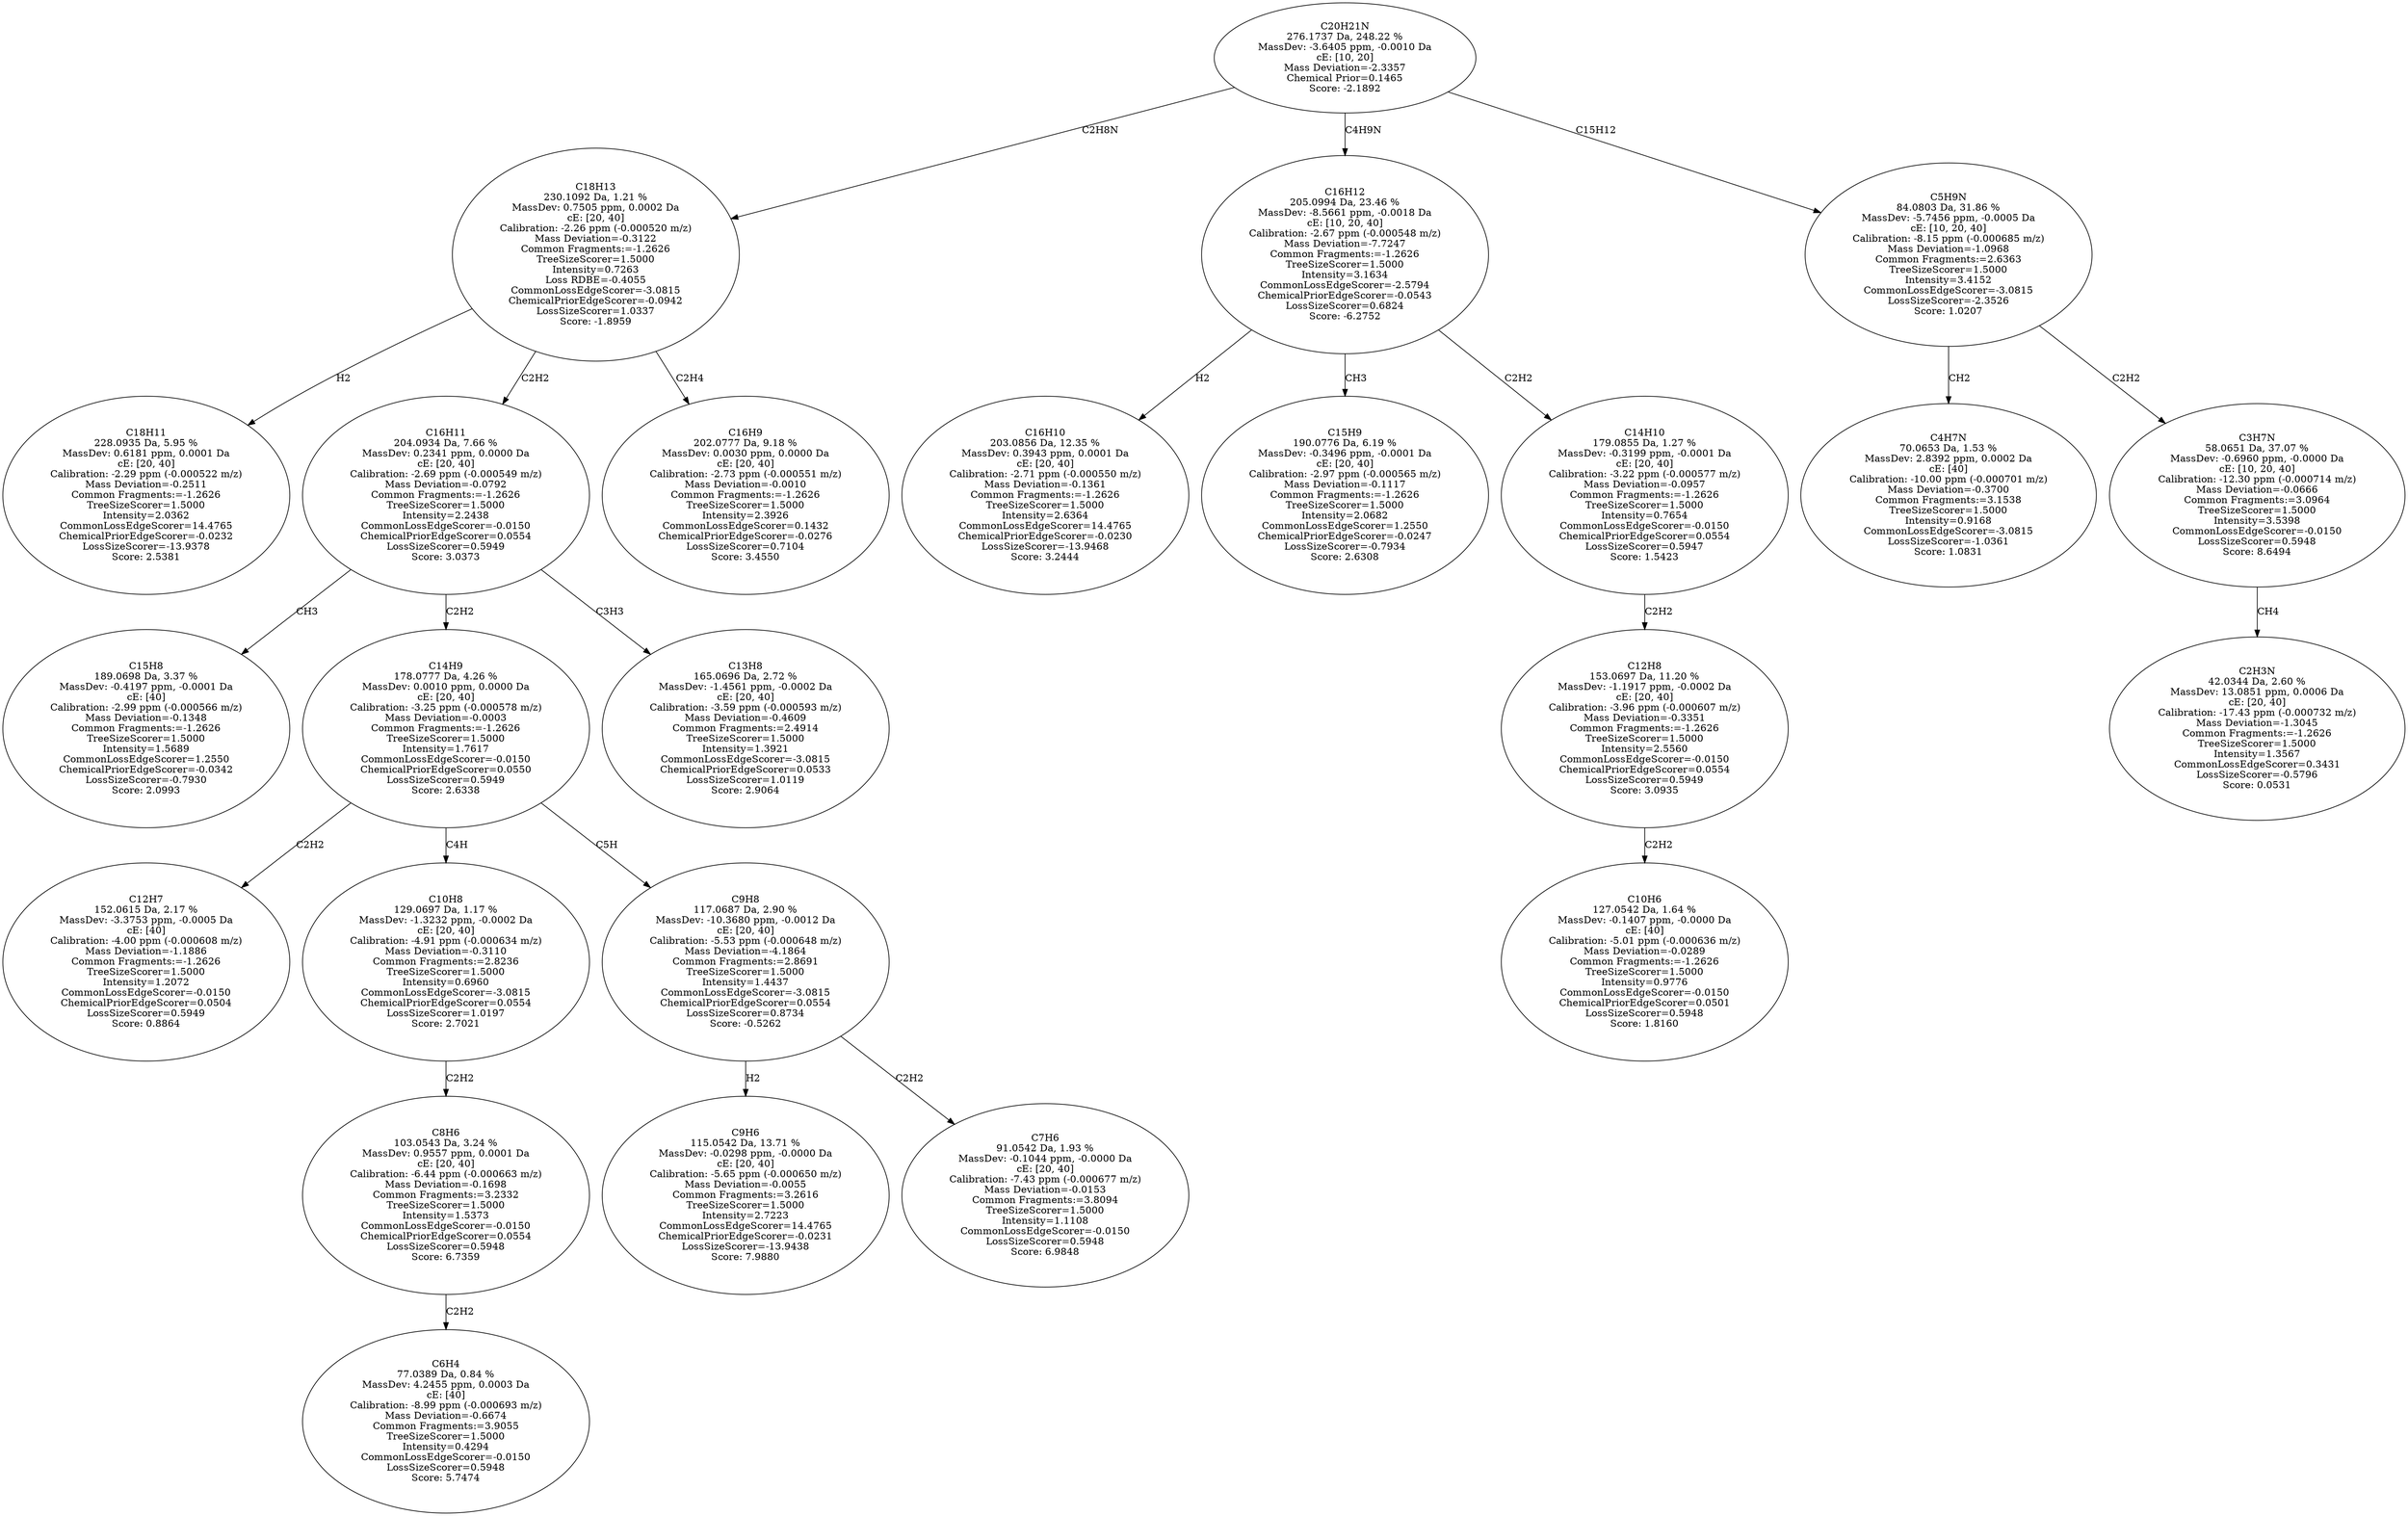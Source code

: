 strict digraph {
v1 [label="C18H11\n228.0935 Da, 5.95 %\nMassDev: 0.6181 ppm, 0.0001 Da\ncE: [20, 40]\nCalibration: -2.29 ppm (-0.000522 m/z)\nMass Deviation=-0.2511\nCommon Fragments:=-1.2626\nTreeSizeScorer=1.5000\nIntensity=2.0362\nCommonLossEdgeScorer=14.4765\nChemicalPriorEdgeScorer=-0.0232\nLossSizeScorer=-13.9378\nScore: 2.5381"];
v2 [label="C15H8\n189.0698 Da, 3.37 %\nMassDev: -0.4197 ppm, -0.0001 Da\ncE: [40]\nCalibration: -2.99 ppm (-0.000566 m/z)\nMass Deviation=-0.1348\nCommon Fragments:=-1.2626\nTreeSizeScorer=1.5000\nIntensity=1.5689\nCommonLossEdgeScorer=1.2550\nChemicalPriorEdgeScorer=-0.0342\nLossSizeScorer=-0.7930\nScore: 2.0993"];
v3 [label="C12H7\n152.0615 Da, 2.17 %\nMassDev: -3.3753 ppm, -0.0005 Da\ncE: [40]\nCalibration: -4.00 ppm (-0.000608 m/z)\nMass Deviation=-1.1886\nCommon Fragments:=-1.2626\nTreeSizeScorer=1.5000\nIntensity=1.2072\nCommonLossEdgeScorer=-0.0150\nChemicalPriorEdgeScorer=0.0504\nLossSizeScorer=0.5949\nScore: 0.8864"];
v4 [label="C6H4\n77.0389 Da, 0.84 %\nMassDev: 4.2455 ppm, 0.0003 Da\ncE: [40]\nCalibration: -8.99 ppm (-0.000693 m/z)\nMass Deviation=-0.6674\nCommon Fragments:=3.9055\nTreeSizeScorer=1.5000\nIntensity=0.4294\nCommonLossEdgeScorer=-0.0150\nLossSizeScorer=0.5948\nScore: 5.7474"];
v5 [label="C8H6\n103.0543 Da, 3.24 %\nMassDev: 0.9557 ppm, 0.0001 Da\ncE: [20, 40]\nCalibration: -6.44 ppm (-0.000663 m/z)\nMass Deviation=-0.1698\nCommon Fragments:=3.2332\nTreeSizeScorer=1.5000\nIntensity=1.5373\nCommonLossEdgeScorer=-0.0150\nChemicalPriorEdgeScorer=0.0554\nLossSizeScorer=0.5948\nScore: 6.7359"];
v6 [label="C10H8\n129.0697 Da, 1.17 %\nMassDev: -1.3232 ppm, -0.0002 Da\ncE: [20, 40]\nCalibration: -4.91 ppm (-0.000634 m/z)\nMass Deviation=-0.3110\nCommon Fragments:=2.8236\nTreeSizeScorer=1.5000\nIntensity=0.6960\nCommonLossEdgeScorer=-3.0815\nChemicalPriorEdgeScorer=0.0554\nLossSizeScorer=1.0197\nScore: 2.7021"];
v7 [label="C9H6\n115.0542 Da, 13.71 %\nMassDev: -0.0298 ppm, -0.0000 Da\ncE: [20, 40]\nCalibration: -5.65 ppm (-0.000650 m/z)\nMass Deviation=-0.0055\nCommon Fragments:=3.2616\nTreeSizeScorer=1.5000\nIntensity=2.7223\nCommonLossEdgeScorer=14.4765\nChemicalPriorEdgeScorer=-0.0231\nLossSizeScorer=-13.9438\nScore: 7.9880"];
v8 [label="C7H6\n91.0542 Da, 1.93 %\nMassDev: -0.1044 ppm, -0.0000 Da\ncE: [20, 40]\nCalibration: -7.43 ppm (-0.000677 m/z)\nMass Deviation=-0.0153\nCommon Fragments:=3.8094\nTreeSizeScorer=1.5000\nIntensity=1.1108\nCommonLossEdgeScorer=-0.0150\nLossSizeScorer=0.5948\nScore: 6.9848"];
v9 [label="C9H8\n117.0687 Da, 2.90 %\nMassDev: -10.3680 ppm, -0.0012 Da\ncE: [20, 40]\nCalibration: -5.53 ppm (-0.000648 m/z)\nMass Deviation=-4.1864\nCommon Fragments:=2.8691\nTreeSizeScorer=1.5000\nIntensity=1.4437\nCommonLossEdgeScorer=-3.0815\nChemicalPriorEdgeScorer=0.0554\nLossSizeScorer=0.8734\nScore: -0.5262"];
v10 [label="C14H9\n178.0777 Da, 4.26 %\nMassDev: 0.0010 ppm, 0.0000 Da\ncE: [20, 40]\nCalibration: -3.25 ppm (-0.000578 m/z)\nMass Deviation=-0.0003\nCommon Fragments:=-1.2626\nTreeSizeScorer=1.5000\nIntensity=1.7617\nCommonLossEdgeScorer=-0.0150\nChemicalPriorEdgeScorer=0.0550\nLossSizeScorer=0.5949\nScore: 2.6338"];
v11 [label="C13H8\n165.0696 Da, 2.72 %\nMassDev: -1.4561 ppm, -0.0002 Da\ncE: [20, 40]\nCalibration: -3.59 ppm (-0.000593 m/z)\nMass Deviation=-0.4609\nCommon Fragments:=2.4914\nTreeSizeScorer=1.5000\nIntensity=1.3921\nCommonLossEdgeScorer=-3.0815\nChemicalPriorEdgeScorer=0.0533\nLossSizeScorer=1.0119\nScore: 2.9064"];
v12 [label="C16H11\n204.0934 Da, 7.66 %\nMassDev: 0.2341 ppm, 0.0000 Da\ncE: [20, 40]\nCalibration: -2.69 ppm (-0.000549 m/z)\nMass Deviation=-0.0792\nCommon Fragments:=-1.2626\nTreeSizeScorer=1.5000\nIntensity=2.2438\nCommonLossEdgeScorer=-0.0150\nChemicalPriorEdgeScorer=0.0554\nLossSizeScorer=0.5949\nScore: 3.0373"];
v13 [label="C16H9\n202.0777 Da, 9.18 %\nMassDev: 0.0030 ppm, 0.0000 Da\ncE: [20, 40]\nCalibration: -2.73 ppm (-0.000551 m/z)\nMass Deviation=-0.0010\nCommon Fragments:=-1.2626\nTreeSizeScorer=1.5000\nIntensity=2.3926\nCommonLossEdgeScorer=0.1432\nChemicalPriorEdgeScorer=-0.0276\nLossSizeScorer=0.7104\nScore: 3.4550"];
v14 [label="C18H13\n230.1092 Da, 1.21 %\nMassDev: 0.7505 ppm, 0.0002 Da\ncE: [20, 40]\nCalibration: -2.26 ppm (-0.000520 m/z)\nMass Deviation=-0.3122\nCommon Fragments:=-1.2626\nTreeSizeScorer=1.5000\nIntensity=0.7263\nLoss RDBE=-0.4055\nCommonLossEdgeScorer=-3.0815\nChemicalPriorEdgeScorer=-0.0942\nLossSizeScorer=1.0337\nScore: -1.8959"];
v15 [label="C16H10\n203.0856 Da, 12.35 %\nMassDev: 0.3943 ppm, 0.0001 Da\ncE: [20, 40]\nCalibration: -2.71 ppm (-0.000550 m/z)\nMass Deviation=-0.1361\nCommon Fragments:=-1.2626\nTreeSizeScorer=1.5000\nIntensity=2.6364\nCommonLossEdgeScorer=14.4765\nChemicalPriorEdgeScorer=-0.0230\nLossSizeScorer=-13.9468\nScore: 3.2444"];
v16 [label="C15H9\n190.0776 Da, 6.19 %\nMassDev: -0.3496 ppm, -0.0001 Da\ncE: [20, 40]\nCalibration: -2.97 ppm (-0.000565 m/z)\nMass Deviation=-0.1117\nCommon Fragments:=-1.2626\nTreeSizeScorer=1.5000\nIntensity=2.0682\nCommonLossEdgeScorer=1.2550\nChemicalPriorEdgeScorer=-0.0247\nLossSizeScorer=-0.7934\nScore: 2.6308"];
v17 [label="C10H6\n127.0542 Da, 1.64 %\nMassDev: -0.1407 ppm, -0.0000 Da\ncE: [40]\nCalibration: -5.01 ppm (-0.000636 m/z)\nMass Deviation=-0.0289\nCommon Fragments:=-1.2626\nTreeSizeScorer=1.5000\nIntensity=0.9776\nCommonLossEdgeScorer=-0.0150\nChemicalPriorEdgeScorer=0.0501\nLossSizeScorer=0.5948\nScore: 1.8160"];
v18 [label="C12H8\n153.0697 Da, 11.20 %\nMassDev: -1.1917 ppm, -0.0002 Da\ncE: [20, 40]\nCalibration: -3.96 ppm (-0.000607 m/z)\nMass Deviation=-0.3351\nCommon Fragments:=-1.2626\nTreeSizeScorer=1.5000\nIntensity=2.5560\nCommonLossEdgeScorer=-0.0150\nChemicalPriorEdgeScorer=0.0554\nLossSizeScorer=0.5949\nScore: 3.0935"];
v19 [label="C14H10\n179.0855 Da, 1.27 %\nMassDev: -0.3199 ppm, -0.0001 Da\ncE: [20, 40]\nCalibration: -3.22 ppm (-0.000577 m/z)\nMass Deviation=-0.0957\nCommon Fragments:=-1.2626\nTreeSizeScorer=1.5000\nIntensity=0.7654\nCommonLossEdgeScorer=-0.0150\nChemicalPriorEdgeScorer=0.0554\nLossSizeScorer=0.5947\nScore: 1.5423"];
v20 [label="C16H12\n205.0994 Da, 23.46 %\nMassDev: -8.5661 ppm, -0.0018 Da\ncE: [10, 20, 40]\nCalibration: -2.67 ppm (-0.000548 m/z)\nMass Deviation=-7.7247\nCommon Fragments:=-1.2626\nTreeSizeScorer=1.5000\nIntensity=3.1634\nCommonLossEdgeScorer=-2.5794\nChemicalPriorEdgeScorer=-0.0543\nLossSizeScorer=0.6824\nScore: -6.2752"];
v21 [label="C4H7N\n70.0653 Da, 1.53 %\nMassDev: 2.8392 ppm, 0.0002 Da\ncE: [40]\nCalibration: -10.00 ppm (-0.000701 m/z)\nMass Deviation=-0.3700\nCommon Fragments:=3.1538\nTreeSizeScorer=1.5000\nIntensity=0.9168\nCommonLossEdgeScorer=-3.0815\nLossSizeScorer=-1.0361\nScore: 1.0831"];
v22 [label="C2H3N\n42.0344 Da, 2.60 %\nMassDev: 13.0851 ppm, 0.0006 Da\ncE: [20, 40]\nCalibration: -17.43 ppm (-0.000732 m/z)\nMass Deviation=-1.3045\nCommon Fragments:=-1.2626\nTreeSizeScorer=1.5000\nIntensity=1.3567\nCommonLossEdgeScorer=0.3431\nLossSizeScorer=-0.5796\nScore: 0.0531"];
v23 [label="C3H7N\n58.0651 Da, 37.07 %\nMassDev: -0.6960 ppm, -0.0000 Da\ncE: [10, 20, 40]\nCalibration: -12.30 ppm (-0.000714 m/z)\nMass Deviation=-0.0666\nCommon Fragments:=3.0964\nTreeSizeScorer=1.5000\nIntensity=3.5398\nCommonLossEdgeScorer=-0.0150\nLossSizeScorer=0.5948\nScore: 8.6494"];
v24 [label="C5H9N\n84.0803 Da, 31.86 %\nMassDev: -5.7456 ppm, -0.0005 Da\ncE: [10, 20, 40]\nCalibration: -8.15 ppm (-0.000685 m/z)\nMass Deviation=-1.0968\nCommon Fragments:=2.6363\nTreeSizeScorer=1.5000\nIntensity=3.4152\nCommonLossEdgeScorer=-3.0815\nLossSizeScorer=-2.3526\nScore: 1.0207"];
v25 [label="C20H21N\n276.1737 Da, 248.22 %\nMassDev: -3.6405 ppm, -0.0010 Da\ncE: [10, 20]\nMass Deviation=-2.3357\nChemical Prior=0.1465\nScore: -2.1892"];
v14 -> v1 [label="H2"];
v12 -> v2 [label="CH3"];
v10 -> v3 [label="C2H2"];
v5 -> v4 [label="C2H2"];
v6 -> v5 [label="C2H2"];
v10 -> v6 [label="C4H"];
v9 -> v7 [label="H2"];
v9 -> v8 [label="C2H2"];
v10 -> v9 [label="C5H"];
v12 -> v10 [label="C2H2"];
v12 -> v11 [label="C3H3"];
v14 -> v12 [label="C2H2"];
v14 -> v13 [label="C2H4"];
v25 -> v14 [label="C2H8N"];
v20 -> v15 [label="H2"];
v20 -> v16 [label="CH3"];
v18 -> v17 [label="C2H2"];
v19 -> v18 [label="C2H2"];
v20 -> v19 [label="C2H2"];
v25 -> v20 [label="C4H9N"];
v24 -> v21 [label="CH2"];
v23 -> v22 [label="CH4"];
v24 -> v23 [label="C2H2"];
v25 -> v24 [label="C15H12"];
}